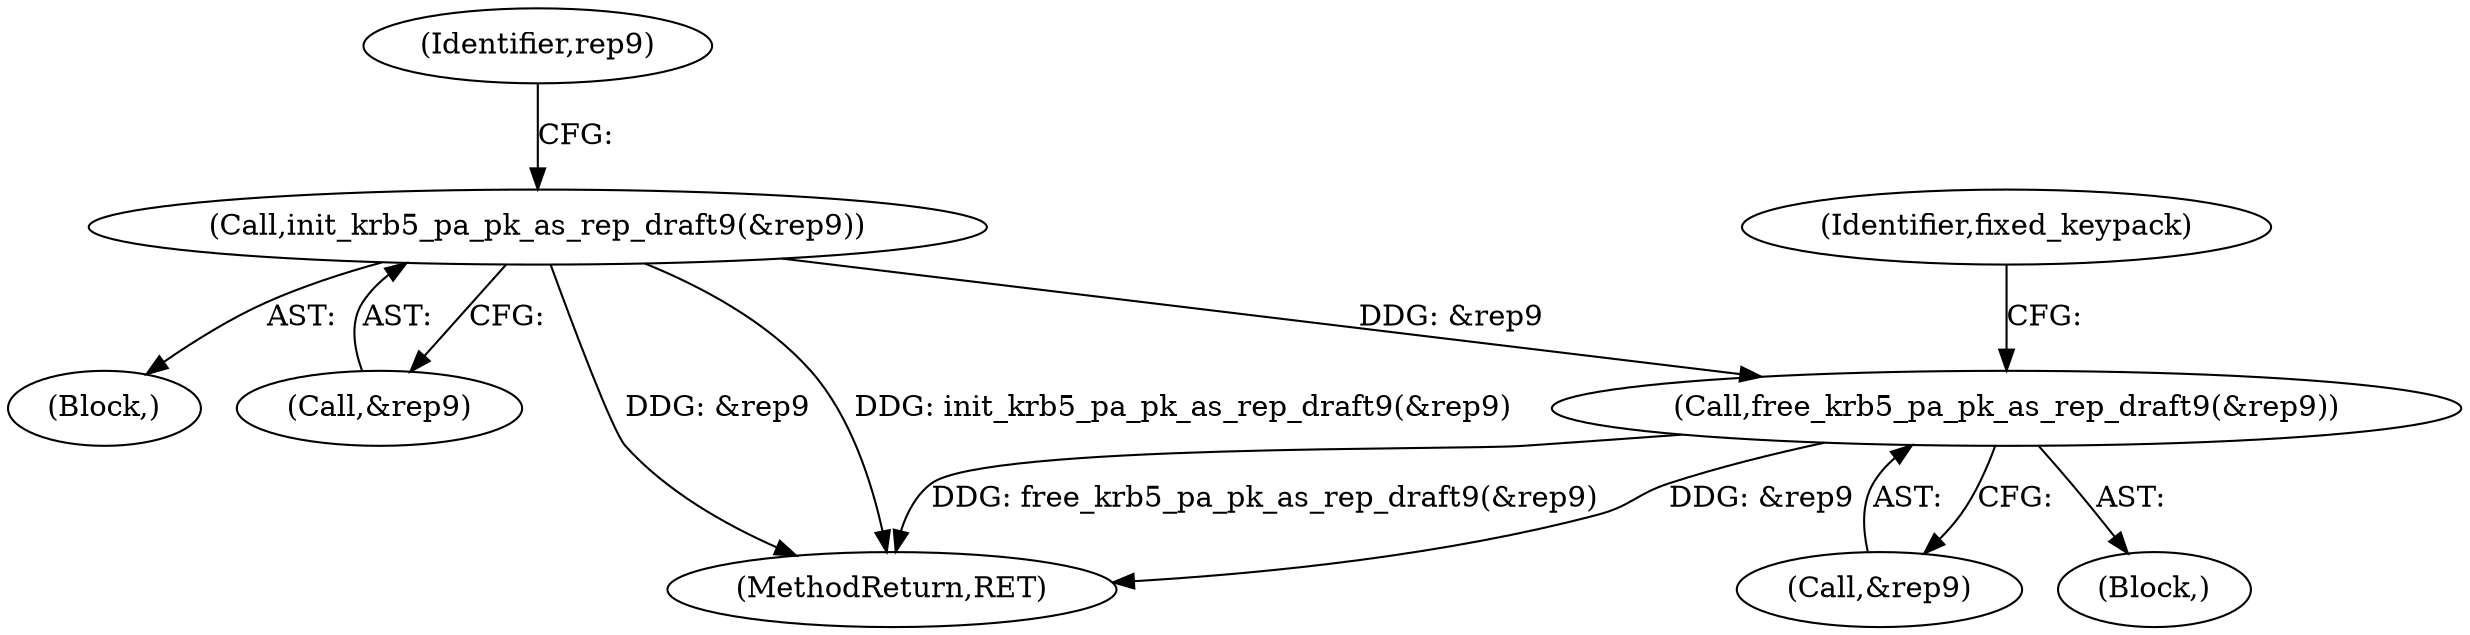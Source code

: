 digraph "0_krb5_db64ca25d661a47b996b4e2645998b5d7f0eb52c@pointer" {
"1000360" [label="(Call,init_krb5_pa_pk_as_rep_draft9(&rep9))"];
"1001395" [label="(Call,free_krb5_pa_pk_as_rep_draft9(&rep9))"];
"1000365" [label="(Identifier,rep9)"];
"1001396" [label="(Call,&rep9)"];
"1001395" [label="(Call,free_krb5_pa_pk_as_rep_draft9(&rep9))"];
"1000338" [label="(Block,)"];
"1001415" [label="(MethodReturn,RET)"];
"1001378" [label="(Block,)"];
"1001400" [label="(Identifier,fixed_keypack)"];
"1000361" [label="(Call,&rep9)"];
"1000360" [label="(Call,init_krb5_pa_pk_as_rep_draft9(&rep9))"];
"1000360" -> "1000338"  [label="AST: "];
"1000360" -> "1000361"  [label="CFG: "];
"1000361" -> "1000360"  [label="AST: "];
"1000365" -> "1000360"  [label="CFG: "];
"1000360" -> "1001415"  [label="DDG: &rep9"];
"1000360" -> "1001415"  [label="DDG: init_krb5_pa_pk_as_rep_draft9(&rep9)"];
"1000360" -> "1001395"  [label="DDG: &rep9"];
"1001395" -> "1001378"  [label="AST: "];
"1001395" -> "1001396"  [label="CFG: "];
"1001396" -> "1001395"  [label="AST: "];
"1001400" -> "1001395"  [label="CFG: "];
"1001395" -> "1001415"  [label="DDG: free_krb5_pa_pk_as_rep_draft9(&rep9)"];
"1001395" -> "1001415"  [label="DDG: &rep9"];
}
